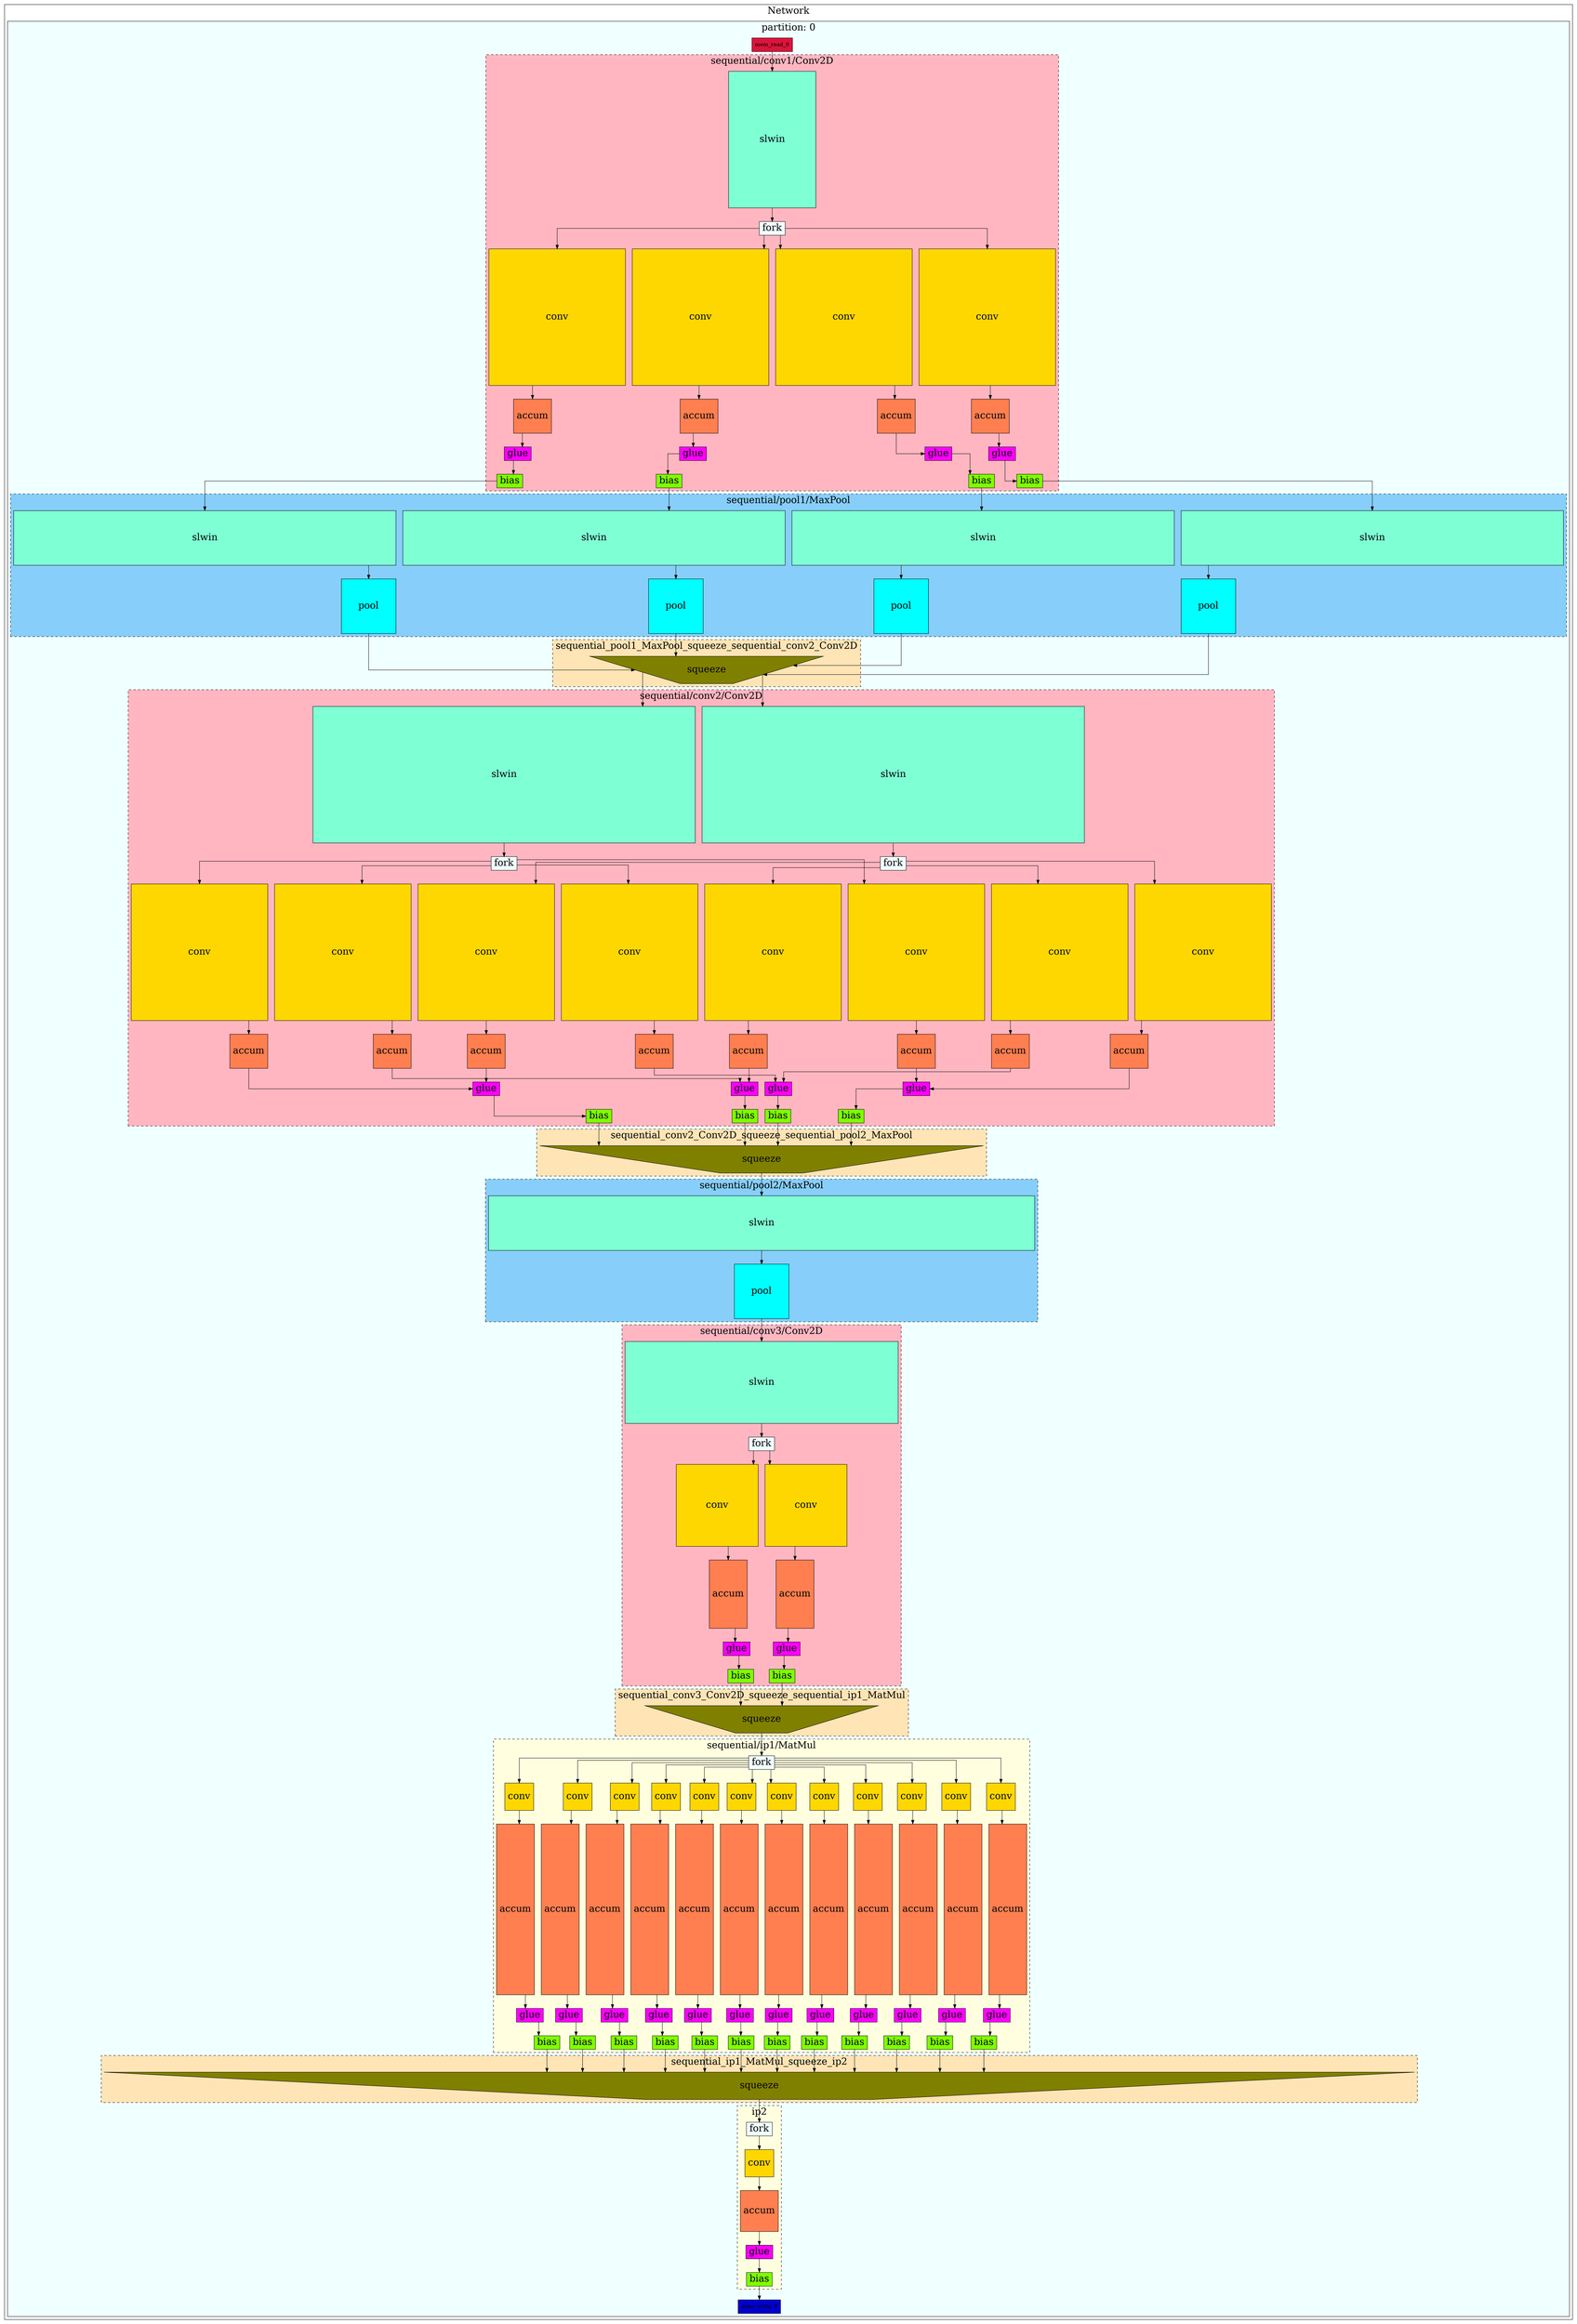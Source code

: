 digraph G {
fontsize=25;
splines=ortho;
subgraph cluster_network {
label=Network;
subgraph cluster_0 {
bgcolor=azure;
fontsize=25;
label="partition: 0";
spline=ortho;
mem_read_0 [fillcolor=crimson, shape=box, style=filled];
mem_write_0 [fillcolor=mediumblue, shape=box, style=filled];
subgraph "cluster_sequential/conv1/Conv2D" {
bgcolor=lightpink;
label="sequential/conv1/Conv2D";
style=dashed;
"sequential/conv1/Conv2D_sw_0_0" [fillcolor=aquamarine, fontsize=25, height=5, label=slwin, shape=box, style=filled, width=3.2];
"sequential/conv1/Conv2D_fork_0_0" [fillcolor=azure, fontsize=25, label=fork, shape=box, style=filled];
"sequential/conv1/Conv2D_sw_0_0" -> "sequential/conv1/Conv2D_fork_0_0";
"sequential/conv1/Conv2D_conv_0_0_0" [fillcolor=gold, fontsize=25, height=5, label=conv, shape=box, style=filled, width=5];
"sequential/conv1/Conv2D_accum_0_0_0" [fillcolor=coral, fontsize=25, height=1.25, label=accum, shape=box, style=filled];
"sequential/conv1/Conv2D_fork_0_0" -> "sequential/conv1/Conv2D_conv_0_0_0";
"sequential/conv1/Conv2D_conv_0_0_0" -> "sequential/conv1/Conv2D_accum_0_0_0";
"sequential/conv1/Conv2D_accum_0_0_0" -> "sequential/conv1/Conv2D_glue_0_0";
"sequential/conv1/Conv2D_conv_0_1_0" [fillcolor=gold, fontsize=25, height=5, label=conv, shape=box, style=filled, width=5];
"sequential/conv1/Conv2D_accum_0_1_0" [fillcolor=coral, fontsize=25, height=1.25, label=accum, shape=box, style=filled];
"sequential/conv1/Conv2D_fork_0_0" -> "sequential/conv1/Conv2D_conv_0_1_0";
"sequential/conv1/Conv2D_conv_0_1_0" -> "sequential/conv1/Conv2D_accum_0_1_0";
"sequential/conv1/Conv2D_accum_0_1_0" -> "sequential/conv1/Conv2D_glue_0_1";
"sequential/conv1/Conv2D_conv_0_2_0" [fillcolor=gold, fontsize=25, height=5, label=conv, shape=box, style=filled, width=5];
"sequential/conv1/Conv2D_accum_0_2_0" [fillcolor=coral, fontsize=25, height=1.25, label=accum, shape=box, style=filled];
"sequential/conv1/Conv2D_fork_0_0" -> "sequential/conv1/Conv2D_conv_0_2_0";
"sequential/conv1/Conv2D_conv_0_2_0" -> "sequential/conv1/Conv2D_accum_0_2_0";
"sequential/conv1/Conv2D_accum_0_2_0" -> "sequential/conv1/Conv2D_glue_0_2";
"sequential/conv1/Conv2D_conv_0_3_0" [fillcolor=gold, fontsize=25, height=5, label=conv, shape=box, style=filled, width=5];
"sequential/conv1/Conv2D_accum_0_3_0" [fillcolor=coral, fontsize=25, height=1.25, label=accum, shape=box, style=filled];
"sequential/conv1/Conv2D_fork_0_0" -> "sequential/conv1/Conv2D_conv_0_3_0";
"sequential/conv1/Conv2D_conv_0_3_0" -> "sequential/conv1/Conv2D_accum_0_3_0";
"sequential/conv1/Conv2D_accum_0_3_0" -> "sequential/conv1/Conv2D_glue_0_3";
"sequential/conv1/Conv2D_glue_0_0" [fillcolor=fuchsia, fontsize=25, label=glue, shape=box, style=filled];
"sequential/conv1/Conv2D_bias_0_0" [fillcolor=chartreuse, fontsize=25, label=bias, shape=box, style=filled];
"sequential/conv1/Conv2D_glue_0_0" -> "sequential/conv1/Conv2D_bias_0_0";
"sequential/conv1/Conv2D_glue_0_1" [fillcolor=fuchsia, fontsize=25, label=glue, shape=box, style=filled];
"sequential/conv1/Conv2D_bias_0_1" [fillcolor=chartreuse, fontsize=25, label=bias, shape=box, style=filled];
"sequential/conv1/Conv2D_glue_0_1" -> "sequential/conv1/Conv2D_bias_0_1";
"sequential/conv1/Conv2D_glue_0_2" [fillcolor=fuchsia, fontsize=25, label=glue, shape=box, style=filled];
"sequential/conv1/Conv2D_bias_0_2" [fillcolor=chartreuse, fontsize=25, label=bias, shape=box, style=filled];
"sequential/conv1/Conv2D_glue_0_2" -> "sequential/conv1/Conv2D_bias_0_2";
"sequential/conv1/Conv2D_glue_0_3" [fillcolor=fuchsia, fontsize=25, label=glue, shape=box, style=filled];
"sequential/conv1/Conv2D_bias_0_3" [fillcolor=chartreuse, fontsize=25, label=bias, shape=box, style=filled];
"sequential/conv1/Conv2D_glue_0_3" -> "sequential/conv1/Conv2D_bias_0_3";
}

mem_read_0 -> "sequential/conv1/Conv2D_sw_0_0";
subgraph "cluster_sequential/pool1/MaxPool" {
bgcolor=lightskyblue;
label="sequential/pool1/MaxPool";
style=dashed;
"sequential/pool1/MaxPool_sw_0" [fillcolor=aquamarine, fontsize=25, height=2, label=slwin, shape=box, style=filled, width=14.0];
"sequential/pool1/MaxPool_pool_0" [fillcolor=cyan, fontsize=25, height=2, label=pool, shape=box, style=filled, width=2];
"sequential/pool1/MaxPool_sw_0" -> "sequential/pool1/MaxPool_pool_0";
"sequential/pool1/MaxPool_sw_1" [fillcolor=aquamarine, fontsize=25, height=2, label=slwin, shape=box, style=filled, width=14.0];
"sequential/pool1/MaxPool_pool_1" [fillcolor=cyan, fontsize=25, height=2, label=pool, shape=box, style=filled, width=2];
"sequential/pool1/MaxPool_sw_1" -> "sequential/pool1/MaxPool_pool_1";
"sequential/pool1/MaxPool_sw_2" [fillcolor=aquamarine, fontsize=25, height=2, label=slwin, shape=box, style=filled, width=14.0];
"sequential/pool1/MaxPool_pool_2" [fillcolor=cyan, fontsize=25, height=2, label=pool, shape=box, style=filled, width=2];
"sequential/pool1/MaxPool_sw_2" -> "sequential/pool1/MaxPool_pool_2";
"sequential/pool1/MaxPool_sw_3" [fillcolor=aquamarine, fontsize=25, height=2, label=slwin, shape=box, style=filled, width=14.0];
"sequential/pool1/MaxPool_pool_3" [fillcolor=cyan, fontsize=25, height=2, label=pool, shape=box, style=filled, width=2];
"sequential/pool1/MaxPool_sw_3" -> "sequential/pool1/MaxPool_pool_3";
}

subgraph "cluster_sequential/conv2/Conv2D" {
bgcolor=lightpink;
label="sequential/conv2/Conv2D";
style=dashed;
"sequential/conv2/Conv2D_sw_0_0" [fillcolor=aquamarine, fontsize=25, height=5, label=slwin, shape=box, style=filled, width=14.0];
"sequential/conv2/Conv2D_fork_0_0" [fillcolor=azure, fontsize=25, label=fork, shape=box, style=filled];
"sequential/conv2/Conv2D_sw_0_0" -> "sequential/conv2/Conv2D_fork_0_0";
"sequential/conv2/Conv2D_conv_0_0_0" [fillcolor=gold, fontsize=25, height=5, label=conv, shape=box, style=filled, width=5];
"sequential/conv2/Conv2D_accum_0_0_0" [fillcolor=coral, fontsize=25, height=1.25, label=accum, shape=box, style=filled];
"sequential/conv2/Conv2D_fork_0_0" -> "sequential/conv2/Conv2D_conv_0_0_0";
"sequential/conv2/Conv2D_conv_0_0_0" -> "sequential/conv2/Conv2D_accum_0_0_0";
"sequential/conv2/Conv2D_accum_0_0_0" -> "sequential/conv2/Conv2D_glue_0_0";
"sequential/conv2/Conv2D_conv_0_1_0" [fillcolor=gold, fontsize=25, height=5, label=conv, shape=box, style=filled, width=5];
"sequential/conv2/Conv2D_accum_0_1_0" [fillcolor=coral, fontsize=25, height=1.25, label=accum, shape=box, style=filled];
"sequential/conv2/Conv2D_fork_0_0" -> "sequential/conv2/Conv2D_conv_0_1_0";
"sequential/conv2/Conv2D_conv_0_1_0" -> "sequential/conv2/Conv2D_accum_0_1_0";
"sequential/conv2/Conv2D_accum_0_1_0" -> "sequential/conv2/Conv2D_glue_0_1";
"sequential/conv2/Conv2D_conv_0_2_0" [fillcolor=gold, fontsize=25, height=5, label=conv, shape=box, style=filled, width=5];
"sequential/conv2/Conv2D_accum_0_2_0" [fillcolor=coral, fontsize=25, height=1.25, label=accum, shape=box, style=filled];
"sequential/conv2/Conv2D_fork_0_0" -> "sequential/conv2/Conv2D_conv_0_2_0";
"sequential/conv2/Conv2D_conv_0_2_0" -> "sequential/conv2/Conv2D_accum_0_2_0";
"sequential/conv2/Conv2D_accum_0_2_0" -> "sequential/conv2/Conv2D_glue_0_2";
"sequential/conv2/Conv2D_conv_0_3_0" [fillcolor=gold, fontsize=25, height=5, label=conv, shape=box, style=filled, width=5];
"sequential/conv2/Conv2D_accum_0_3_0" [fillcolor=coral, fontsize=25, height=1.25, label=accum, shape=box, style=filled];
"sequential/conv2/Conv2D_fork_0_0" -> "sequential/conv2/Conv2D_conv_0_3_0";
"sequential/conv2/Conv2D_conv_0_3_0" -> "sequential/conv2/Conv2D_accum_0_3_0";
"sequential/conv2/Conv2D_accum_0_3_0" -> "sequential/conv2/Conv2D_glue_0_3";
"sequential/conv2/Conv2D_sw_0_1" [fillcolor=aquamarine, fontsize=25, height=5, label=slwin, shape=box, style=filled, width=14.0];
"sequential/conv2/Conv2D_fork_0_1" [fillcolor=azure, fontsize=25, label=fork, shape=box, style=filled];
"sequential/conv2/Conv2D_sw_0_1" -> "sequential/conv2/Conv2D_fork_0_1";
"sequential/conv2/Conv2D_conv_0_0_1" [fillcolor=gold, fontsize=25, height=5, label=conv, shape=box, style=filled, width=5];
"sequential/conv2/Conv2D_accum_0_0_1" [fillcolor=coral, fontsize=25, height=1.25, label=accum, shape=box, style=filled];
"sequential/conv2/Conv2D_fork_0_1" -> "sequential/conv2/Conv2D_conv_0_0_1";
"sequential/conv2/Conv2D_conv_0_0_1" -> "sequential/conv2/Conv2D_accum_0_0_1";
"sequential/conv2/Conv2D_accum_0_0_1" -> "sequential/conv2/Conv2D_glue_0_0";
"sequential/conv2/Conv2D_conv_0_1_1" [fillcolor=gold, fontsize=25, height=5, label=conv, shape=box, style=filled, width=5];
"sequential/conv2/Conv2D_accum_0_1_1" [fillcolor=coral, fontsize=25, height=1.25, label=accum, shape=box, style=filled];
"sequential/conv2/Conv2D_fork_0_1" -> "sequential/conv2/Conv2D_conv_0_1_1";
"sequential/conv2/Conv2D_conv_0_1_1" -> "sequential/conv2/Conv2D_accum_0_1_1";
"sequential/conv2/Conv2D_accum_0_1_1" -> "sequential/conv2/Conv2D_glue_0_1";
"sequential/conv2/Conv2D_conv_0_2_1" [fillcolor=gold, fontsize=25, height=5, label=conv, shape=box, style=filled, width=5];
"sequential/conv2/Conv2D_accum_0_2_1" [fillcolor=coral, fontsize=25, height=1.25, label=accum, shape=box, style=filled];
"sequential/conv2/Conv2D_fork_0_1" -> "sequential/conv2/Conv2D_conv_0_2_1";
"sequential/conv2/Conv2D_conv_0_2_1" -> "sequential/conv2/Conv2D_accum_0_2_1";
"sequential/conv2/Conv2D_accum_0_2_1" -> "sequential/conv2/Conv2D_glue_0_2";
"sequential/conv2/Conv2D_conv_0_3_1" [fillcolor=gold, fontsize=25, height=5, label=conv, shape=box, style=filled, width=5];
"sequential/conv2/Conv2D_accum_0_3_1" [fillcolor=coral, fontsize=25, height=1.25, label=accum, shape=box, style=filled];
"sequential/conv2/Conv2D_fork_0_1" -> "sequential/conv2/Conv2D_conv_0_3_1";
"sequential/conv2/Conv2D_conv_0_3_1" -> "sequential/conv2/Conv2D_accum_0_3_1";
"sequential/conv2/Conv2D_accum_0_3_1" -> "sequential/conv2/Conv2D_glue_0_3";
"sequential/conv2/Conv2D_glue_0_0" [fillcolor=fuchsia, fontsize=25, label=glue, shape=box, style=filled];
"sequential/conv2/Conv2D_bias_0_0" [fillcolor=chartreuse, fontsize=25, label=bias, shape=box, style=filled];
"sequential/conv2/Conv2D_glue_0_0" -> "sequential/conv2/Conv2D_bias_0_0";
"sequential/conv2/Conv2D_glue_0_1" [fillcolor=fuchsia, fontsize=25, label=glue, shape=box, style=filled];
"sequential/conv2/Conv2D_bias_0_1" [fillcolor=chartreuse, fontsize=25, label=bias, shape=box, style=filled];
"sequential/conv2/Conv2D_glue_0_1" -> "sequential/conv2/Conv2D_bias_0_1";
"sequential/conv2/Conv2D_glue_0_2" [fillcolor=fuchsia, fontsize=25, label=glue, shape=box, style=filled];
"sequential/conv2/Conv2D_bias_0_2" [fillcolor=chartreuse, fontsize=25, label=bias, shape=box, style=filled];
"sequential/conv2/Conv2D_glue_0_2" -> "sequential/conv2/Conv2D_bias_0_2";
"sequential/conv2/Conv2D_glue_0_3" [fillcolor=fuchsia, fontsize=25, label=glue, shape=box, style=filled];
"sequential/conv2/Conv2D_bias_0_3" [fillcolor=chartreuse, fontsize=25, label=bias, shape=box, style=filled];
"sequential/conv2/Conv2D_glue_0_3" -> "sequential/conv2/Conv2D_bias_0_3";
}

subgraph "cluster_sequential/pool2/MaxPool" {
bgcolor=lightskyblue;
label="sequential/pool2/MaxPool";
style=dashed;
"sequential/pool2/MaxPool_sw_0" [fillcolor=aquamarine, fontsize=25, height=2, label=slwin, shape=box, style=filled, width=20.0];
"sequential/pool2/MaxPool_pool_0" [fillcolor=cyan, fontsize=25, height=2, label=pool, shape=box, style=filled, width=2];
"sequential/pool2/MaxPool_sw_0" -> "sequential/pool2/MaxPool_pool_0";
}

subgraph "cluster_sequential/conv3/Conv2D" {
bgcolor=lightpink;
label="sequential/conv3/Conv2D";
style=dashed;
"sequential/conv3/Conv2D_sw_0_0" [fillcolor=aquamarine, fontsize=25, height=3, label=slwin, shape=box, style=filled, width=10.0];
"sequential/conv3/Conv2D_fork_0_0" [fillcolor=azure, fontsize=25, label=fork, shape=box, style=filled];
"sequential/conv3/Conv2D_sw_0_0" -> "sequential/conv3/Conv2D_fork_0_0";
"sequential/conv3/Conv2D_conv_0_0_0" [fillcolor=gold, fontsize=25, height=3, label=conv, shape=box, style=filled, width=3];
"sequential/conv3/Conv2D_accum_0_0_0" [fillcolor=coral, fontsize=25, height=2.5, label=accum, shape=box, style=filled];
"sequential/conv3/Conv2D_fork_0_0" -> "sequential/conv3/Conv2D_conv_0_0_0";
"sequential/conv3/Conv2D_conv_0_0_0" -> "sequential/conv3/Conv2D_accum_0_0_0";
"sequential/conv3/Conv2D_accum_0_0_0" -> "sequential/conv3/Conv2D_glue_0_0";
"sequential/conv3/Conv2D_conv_0_1_0" [fillcolor=gold, fontsize=25, height=3, label=conv, shape=box, style=filled, width=3];
"sequential/conv3/Conv2D_accum_0_1_0" [fillcolor=coral, fontsize=25, height=2.5, label=accum, shape=box, style=filled];
"sequential/conv3/Conv2D_fork_0_0" -> "sequential/conv3/Conv2D_conv_0_1_0";
"sequential/conv3/Conv2D_conv_0_1_0" -> "sequential/conv3/Conv2D_accum_0_1_0";
"sequential/conv3/Conv2D_accum_0_1_0" -> "sequential/conv3/Conv2D_glue_0_1";
"sequential/conv3/Conv2D_glue_0_0" [fillcolor=fuchsia, fontsize=25, label=glue, shape=box, style=filled];
"sequential/conv3/Conv2D_bias_0_0" [fillcolor=chartreuse, fontsize=25, label=bias, shape=box, style=filled];
"sequential/conv3/Conv2D_glue_0_0" -> "sequential/conv3/Conv2D_bias_0_0";
"sequential/conv3/Conv2D_glue_0_1" [fillcolor=fuchsia, fontsize=25, label=glue, shape=box, style=filled];
"sequential/conv3/Conv2D_bias_0_1" [fillcolor=chartreuse, fontsize=25, label=bias, shape=box, style=filled];
"sequential/conv3/Conv2D_glue_0_1" -> "sequential/conv3/Conv2D_bias_0_1";
}

subgraph "cluster_sequential/ip1/MatMul" {
bgcolor=lightyellow;
label="sequential/ip1/MatMul";
style=dashed;
"sequential/ip1/MatMul_fork_0" [fillcolor=azure, fontsize=25, label=fork, shape=box, style=filled];
"sequential/ip1/MatMul_conv_0_0" [fillcolor=gold, fontsize=25, height=1, label=conv, shape=box, style=filled, width=1];
"sequential/ip1/MatMul_accum_0_0" [fillcolor=coral, fontsize=25, height=6.25, label=accum, shape=box, style=filled];
"sequential/ip1/MatMul_glue_0" [fillcolor=fuchsia, fontsize=25, label=glue, shape=box, style=filled];
"sequential/ip1/MatMul_bias_0" [fillcolor=chartreuse, fontsize=25, label=bias, shape=box, style=filled];
"sequential/ip1/MatMul_fork_0" -> "sequential/ip1/MatMul_conv_0_0";
"sequential/ip1/MatMul_conv_0_0" -> "sequential/ip1/MatMul_accum_0_0";
"sequential/ip1/MatMul_accum_0_0" -> "sequential/ip1/MatMul_glue_0";
"sequential/ip1/MatMul_glue_0" -> "sequential/ip1/MatMul_bias_0";
"sequential/ip1/MatMul_conv_1_0" [fillcolor=gold, fontsize=25, height=1, label=conv, shape=box, style=filled, width=1];
"sequential/ip1/MatMul_accum_1_0" [fillcolor=coral, fontsize=25, height=6.25, label=accum, shape=box, style=filled];
"sequential/ip1/MatMul_glue_1" [fillcolor=fuchsia, fontsize=25, label=glue, shape=box, style=filled];
"sequential/ip1/MatMul_bias_1" [fillcolor=chartreuse, fontsize=25, label=bias, shape=box, style=filled];
"sequential/ip1/MatMul_fork_0" -> "sequential/ip1/MatMul_conv_1_0";
"sequential/ip1/MatMul_conv_1_0" -> "sequential/ip1/MatMul_accum_1_0";
"sequential/ip1/MatMul_accum_1_0" -> "sequential/ip1/MatMul_glue_1";
"sequential/ip1/MatMul_glue_1" -> "sequential/ip1/MatMul_bias_1";
"sequential/ip1/MatMul_conv_2_0" [fillcolor=gold, fontsize=25, height=1, label=conv, shape=box, style=filled, width=1];
"sequential/ip1/MatMul_accum_2_0" [fillcolor=coral, fontsize=25, height=6.25, label=accum, shape=box, style=filled];
"sequential/ip1/MatMul_glue_2" [fillcolor=fuchsia, fontsize=25, label=glue, shape=box, style=filled];
"sequential/ip1/MatMul_bias_2" [fillcolor=chartreuse, fontsize=25, label=bias, shape=box, style=filled];
"sequential/ip1/MatMul_fork_0" -> "sequential/ip1/MatMul_conv_2_0";
"sequential/ip1/MatMul_conv_2_0" -> "sequential/ip1/MatMul_accum_2_0";
"sequential/ip1/MatMul_accum_2_0" -> "sequential/ip1/MatMul_glue_2";
"sequential/ip1/MatMul_glue_2" -> "sequential/ip1/MatMul_bias_2";
"sequential/ip1/MatMul_conv_3_0" [fillcolor=gold, fontsize=25, height=1, label=conv, shape=box, style=filled, width=1];
"sequential/ip1/MatMul_accum_3_0" [fillcolor=coral, fontsize=25, height=6.25, label=accum, shape=box, style=filled];
"sequential/ip1/MatMul_glue_3" [fillcolor=fuchsia, fontsize=25, label=glue, shape=box, style=filled];
"sequential/ip1/MatMul_bias_3" [fillcolor=chartreuse, fontsize=25, label=bias, shape=box, style=filled];
"sequential/ip1/MatMul_fork_0" -> "sequential/ip1/MatMul_conv_3_0";
"sequential/ip1/MatMul_conv_3_0" -> "sequential/ip1/MatMul_accum_3_0";
"sequential/ip1/MatMul_accum_3_0" -> "sequential/ip1/MatMul_glue_3";
"sequential/ip1/MatMul_glue_3" -> "sequential/ip1/MatMul_bias_3";
"sequential/ip1/MatMul_conv_4_0" [fillcolor=gold, fontsize=25, height=1, label=conv, shape=box, style=filled, width=1];
"sequential/ip1/MatMul_accum_4_0" [fillcolor=coral, fontsize=25, height=6.25, label=accum, shape=box, style=filled];
"sequential/ip1/MatMul_glue_4" [fillcolor=fuchsia, fontsize=25, label=glue, shape=box, style=filled];
"sequential/ip1/MatMul_bias_4" [fillcolor=chartreuse, fontsize=25, label=bias, shape=box, style=filled];
"sequential/ip1/MatMul_fork_0" -> "sequential/ip1/MatMul_conv_4_0";
"sequential/ip1/MatMul_conv_4_0" -> "sequential/ip1/MatMul_accum_4_0";
"sequential/ip1/MatMul_accum_4_0" -> "sequential/ip1/MatMul_glue_4";
"sequential/ip1/MatMul_glue_4" -> "sequential/ip1/MatMul_bias_4";
"sequential/ip1/MatMul_conv_5_0" [fillcolor=gold, fontsize=25, height=1, label=conv, shape=box, style=filled, width=1];
"sequential/ip1/MatMul_accum_5_0" [fillcolor=coral, fontsize=25, height=6.25, label=accum, shape=box, style=filled];
"sequential/ip1/MatMul_glue_5" [fillcolor=fuchsia, fontsize=25, label=glue, shape=box, style=filled];
"sequential/ip1/MatMul_bias_5" [fillcolor=chartreuse, fontsize=25, label=bias, shape=box, style=filled];
"sequential/ip1/MatMul_fork_0" -> "sequential/ip1/MatMul_conv_5_0";
"sequential/ip1/MatMul_conv_5_0" -> "sequential/ip1/MatMul_accum_5_0";
"sequential/ip1/MatMul_accum_5_0" -> "sequential/ip1/MatMul_glue_5";
"sequential/ip1/MatMul_glue_5" -> "sequential/ip1/MatMul_bias_5";
"sequential/ip1/MatMul_conv_6_0" [fillcolor=gold, fontsize=25, height=1, label=conv, shape=box, style=filled, width=1];
"sequential/ip1/MatMul_accum_6_0" [fillcolor=coral, fontsize=25, height=6.25, label=accum, shape=box, style=filled];
"sequential/ip1/MatMul_glue_6" [fillcolor=fuchsia, fontsize=25, label=glue, shape=box, style=filled];
"sequential/ip1/MatMul_bias_6" [fillcolor=chartreuse, fontsize=25, label=bias, shape=box, style=filled];
"sequential/ip1/MatMul_fork_0" -> "sequential/ip1/MatMul_conv_6_0";
"sequential/ip1/MatMul_conv_6_0" -> "sequential/ip1/MatMul_accum_6_0";
"sequential/ip1/MatMul_accum_6_0" -> "sequential/ip1/MatMul_glue_6";
"sequential/ip1/MatMul_glue_6" -> "sequential/ip1/MatMul_bias_6";
"sequential/ip1/MatMul_conv_7_0" [fillcolor=gold, fontsize=25, height=1, label=conv, shape=box, style=filled, width=1];
"sequential/ip1/MatMul_accum_7_0" [fillcolor=coral, fontsize=25, height=6.25, label=accum, shape=box, style=filled];
"sequential/ip1/MatMul_glue_7" [fillcolor=fuchsia, fontsize=25, label=glue, shape=box, style=filled];
"sequential/ip1/MatMul_bias_7" [fillcolor=chartreuse, fontsize=25, label=bias, shape=box, style=filled];
"sequential/ip1/MatMul_fork_0" -> "sequential/ip1/MatMul_conv_7_0";
"sequential/ip1/MatMul_conv_7_0" -> "sequential/ip1/MatMul_accum_7_0";
"sequential/ip1/MatMul_accum_7_0" -> "sequential/ip1/MatMul_glue_7";
"sequential/ip1/MatMul_glue_7" -> "sequential/ip1/MatMul_bias_7";
"sequential/ip1/MatMul_conv_8_0" [fillcolor=gold, fontsize=25, height=1, label=conv, shape=box, style=filled, width=1];
"sequential/ip1/MatMul_accum_8_0" [fillcolor=coral, fontsize=25, height=6.25, label=accum, shape=box, style=filled];
"sequential/ip1/MatMul_glue_8" [fillcolor=fuchsia, fontsize=25, label=glue, shape=box, style=filled];
"sequential/ip1/MatMul_bias_8" [fillcolor=chartreuse, fontsize=25, label=bias, shape=box, style=filled];
"sequential/ip1/MatMul_fork_0" -> "sequential/ip1/MatMul_conv_8_0";
"sequential/ip1/MatMul_conv_8_0" -> "sequential/ip1/MatMul_accum_8_0";
"sequential/ip1/MatMul_accum_8_0" -> "sequential/ip1/MatMul_glue_8";
"sequential/ip1/MatMul_glue_8" -> "sequential/ip1/MatMul_bias_8";
"sequential/ip1/MatMul_conv_9_0" [fillcolor=gold, fontsize=25, height=1, label=conv, shape=box, style=filled, width=1];
"sequential/ip1/MatMul_accum_9_0" [fillcolor=coral, fontsize=25, height=6.25, label=accum, shape=box, style=filled];
"sequential/ip1/MatMul_glue_9" [fillcolor=fuchsia, fontsize=25, label=glue, shape=box, style=filled];
"sequential/ip1/MatMul_bias_9" [fillcolor=chartreuse, fontsize=25, label=bias, shape=box, style=filled];
"sequential/ip1/MatMul_fork_0" -> "sequential/ip1/MatMul_conv_9_0";
"sequential/ip1/MatMul_conv_9_0" -> "sequential/ip1/MatMul_accum_9_0";
"sequential/ip1/MatMul_accum_9_0" -> "sequential/ip1/MatMul_glue_9";
"sequential/ip1/MatMul_glue_9" -> "sequential/ip1/MatMul_bias_9";
"sequential/ip1/MatMul_conv_10_0" [fillcolor=gold, fontsize=25, height=1, label=conv, shape=box, style=filled, width=1];
"sequential/ip1/MatMul_accum_10_0" [fillcolor=coral, fontsize=25, height=6.25, label=accum, shape=box, style=filled];
"sequential/ip1/MatMul_glue_10" [fillcolor=fuchsia, fontsize=25, label=glue, shape=box, style=filled];
"sequential/ip1/MatMul_bias_10" [fillcolor=chartreuse, fontsize=25, label=bias, shape=box, style=filled];
"sequential/ip1/MatMul_fork_0" -> "sequential/ip1/MatMul_conv_10_0";
"sequential/ip1/MatMul_conv_10_0" -> "sequential/ip1/MatMul_accum_10_0";
"sequential/ip1/MatMul_accum_10_0" -> "sequential/ip1/MatMul_glue_10";
"sequential/ip1/MatMul_glue_10" -> "sequential/ip1/MatMul_bias_10";
"sequential/ip1/MatMul_conv_11_0" [fillcolor=gold, fontsize=25, height=1, label=conv, shape=box, style=filled, width=1];
"sequential/ip1/MatMul_accum_11_0" [fillcolor=coral, fontsize=25, height=6.25, label=accum, shape=box, style=filled];
"sequential/ip1/MatMul_glue_11" [fillcolor=fuchsia, fontsize=25, label=glue, shape=box, style=filled];
"sequential/ip1/MatMul_bias_11" [fillcolor=chartreuse, fontsize=25, label=bias, shape=box, style=filled];
"sequential/ip1/MatMul_fork_0" -> "sequential/ip1/MatMul_conv_11_0";
"sequential/ip1/MatMul_conv_11_0" -> "sequential/ip1/MatMul_accum_11_0";
"sequential/ip1/MatMul_accum_11_0" -> "sequential/ip1/MatMul_glue_11";
"sequential/ip1/MatMul_glue_11" -> "sequential/ip1/MatMul_bias_11";
}

subgraph cluster_ip2 {
bgcolor=lightyellow;
label=ip2;
style=dashed;
ip2_fork_0 [fillcolor=azure, fontsize=25, label=fork, shape=box, style=filled];
ip2_conv_0_0 [fillcolor=gold, fontsize=25, height=1, label=conv, shape=box, style=filled, width=1];
ip2_accum_0_0 [fillcolor=coral, fontsize=25, height=1.5, label=accum, shape=box, style=filled];
ip2_glue_0 [fillcolor=fuchsia, fontsize=25, label=glue, shape=box, style=filled];
ip2_bias_0 [fillcolor=chartreuse, fontsize=25, label=bias, shape=box, style=filled];
ip2_fork_0 -> ip2_conv_0_0;
ip2_conv_0_0 -> ip2_accum_0_0;
ip2_accum_0_0 -> ip2_glue_0;
ip2_glue_0 -> ip2_bias_0;
}

ip2_bias_0 -> mem_write_0;
subgraph cluster_sequential_pool1_MaxPool_squeeze_sequential_conv2_Conv2D {
bgcolor=moccasin;
label=sequential_pool1_MaxPool_squeeze_sequential_conv2_Conv2D;
style=dashed;
sequential_pool1_MaxPool_squeeze_sequential_conv2_Conv2D_squeeze [distortion=2.0, fillcolor=olive, fontsize=25, label=squeeze, shape=polygon, sides=4, style=filled];
}

subgraph cluster_sequential_conv2_Conv2D_squeeze_sequential_pool2_MaxPool {
bgcolor=moccasin;
label=sequential_conv2_Conv2D_squeeze_sequential_pool2_MaxPool;
style=dashed;
sequential_conv2_Conv2D_squeeze_sequential_pool2_MaxPool_squeeze [distortion=4.0, fillcolor=olive, fontsize=25, label=squeeze, shape=polygon, sides=4, style=filled];
}

subgraph cluster_sequential_conv3_Conv2D_squeeze_sequential_ip1_MatMul {
bgcolor=moccasin;
label=sequential_conv3_Conv2D_squeeze_sequential_ip1_MatMul;
style=dashed;
sequential_conv3_Conv2D_squeeze_sequential_ip1_MatMul_squeeze [distortion=2.0, fillcolor=olive, fontsize=25, label=squeeze, shape=polygon, sides=4, style=filled];
}

subgraph cluster_sequential_ip1_MatMul_squeeze_ip2 {
bgcolor=moccasin;
label=sequential_ip1_MatMul_squeeze_ip2;
style=dashed;
sequential_ip1_MatMul_squeeze_ip2_squeeze [distortion=12.0, fillcolor=olive, fontsize=25, label=squeeze, shape=polygon, sides=4, style=filled];
}

"sequential/conv1/Conv2D_bias_0_0" -> "sequential/pool1/MaxPool_sw_0";
"sequential/conv1/Conv2D_bias_0_1" -> "sequential/pool1/MaxPool_sw_1";
"sequential/conv1/Conv2D_bias_0_2" -> "sequential/pool1/MaxPool_sw_2";
"sequential/conv1/Conv2D_bias_0_3" -> "sequential/pool1/MaxPool_sw_3";
"sequential/pool1/MaxPool_pool_0" -> sequential_pool1_MaxPool_squeeze_sequential_conv2_Conv2D_squeeze;
"sequential/pool1/MaxPool_pool_1" -> sequential_pool1_MaxPool_squeeze_sequential_conv2_Conv2D_squeeze;
"sequential/pool1/MaxPool_pool_2" -> sequential_pool1_MaxPool_squeeze_sequential_conv2_Conv2D_squeeze;
"sequential/pool1/MaxPool_pool_3" -> sequential_pool1_MaxPool_squeeze_sequential_conv2_Conv2D_squeeze;
"sequential/conv2/Conv2D_bias_0_0" -> sequential_conv2_Conv2D_squeeze_sequential_pool2_MaxPool_squeeze;
"sequential/conv2/Conv2D_bias_0_1" -> sequential_conv2_Conv2D_squeeze_sequential_pool2_MaxPool_squeeze;
"sequential/conv2/Conv2D_bias_0_2" -> sequential_conv2_Conv2D_squeeze_sequential_pool2_MaxPool_squeeze;
"sequential/conv2/Conv2D_bias_0_3" -> sequential_conv2_Conv2D_squeeze_sequential_pool2_MaxPool_squeeze;
"sequential/pool2/MaxPool_pool_0" -> "sequential/conv3/Conv2D_sw_0_0";
"sequential/conv3/Conv2D_bias_0_0" -> sequential_conv3_Conv2D_squeeze_sequential_ip1_MatMul_squeeze;
"sequential/conv3/Conv2D_bias_0_1" -> sequential_conv3_Conv2D_squeeze_sequential_ip1_MatMul_squeeze;
"sequential/ip1/MatMul_bias_0" -> sequential_ip1_MatMul_squeeze_ip2_squeeze;
"sequential/ip1/MatMul_bias_1" -> sequential_ip1_MatMul_squeeze_ip2_squeeze;
"sequential/ip1/MatMul_bias_2" -> sequential_ip1_MatMul_squeeze_ip2_squeeze;
"sequential/ip1/MatMul_bias_3" -> sequential_ip1_MatMul_squeeze_ip2_squeeze;
"sequential/ip1/MatMul_bias_4" -> sequential_ip1_MatMul_squeeze_ip2_squeeze;
"sequential/ip1/MatMul_bias_5" -> sequential_ip1_MatMul_squeeze_ip2_squeeze;
"sequential/ip1/MatMul_bias_6" -> sequential_ip1_MatMul_squeeze_ip2_squeeze;
"sequential/ip1/MatMul_bias_7" -> sequential_ip1_MatMul_squeeze_ip2_squeeze;
"sequential/ip1/MatMul_bias_8" -> sequential_ip1_MatMul_squeeze_ip2_squeeze;
"sequential/ip1/MatMul_bias_9" -> sequential_ip1_MatMul_squeeze_ip2_squeeze;
"sequential/ip1/MatMul_bias_10" -> sequential_ip1_MatMul_squeeze_ip2_squeeze;
"sequential/ip1/MatMul_bias_11" -> sequential_ip1_MatMul_squeeze_ip2_squeeze;
sequential_pool1_MaxPool_squeeze_sequential_conv2_Conv2D_squeeze -> "sequential/conv2/Conv2D_sw_0_0";
sequential_pool1_MaxPool_squeeze_sequential_conv2_Conv2D_squeeze -> "sequential/conv2/Conv2D_sw_0_1";
sequential_conv2_Conv2D_squeeze_sequential_pool2_MaxPool_squeeze -> "sequential/pool2/MaxPool_sw_0";
sequential_conv3_Conv2D_squeeze_sequential_ip1_MatMul_squeeze -> "sequential/ip1/MatMul_fork_0";
sequential_ip1_MatMul_squeeze_ip2_squeeze -> ip2_fork_0;
}

}

}
